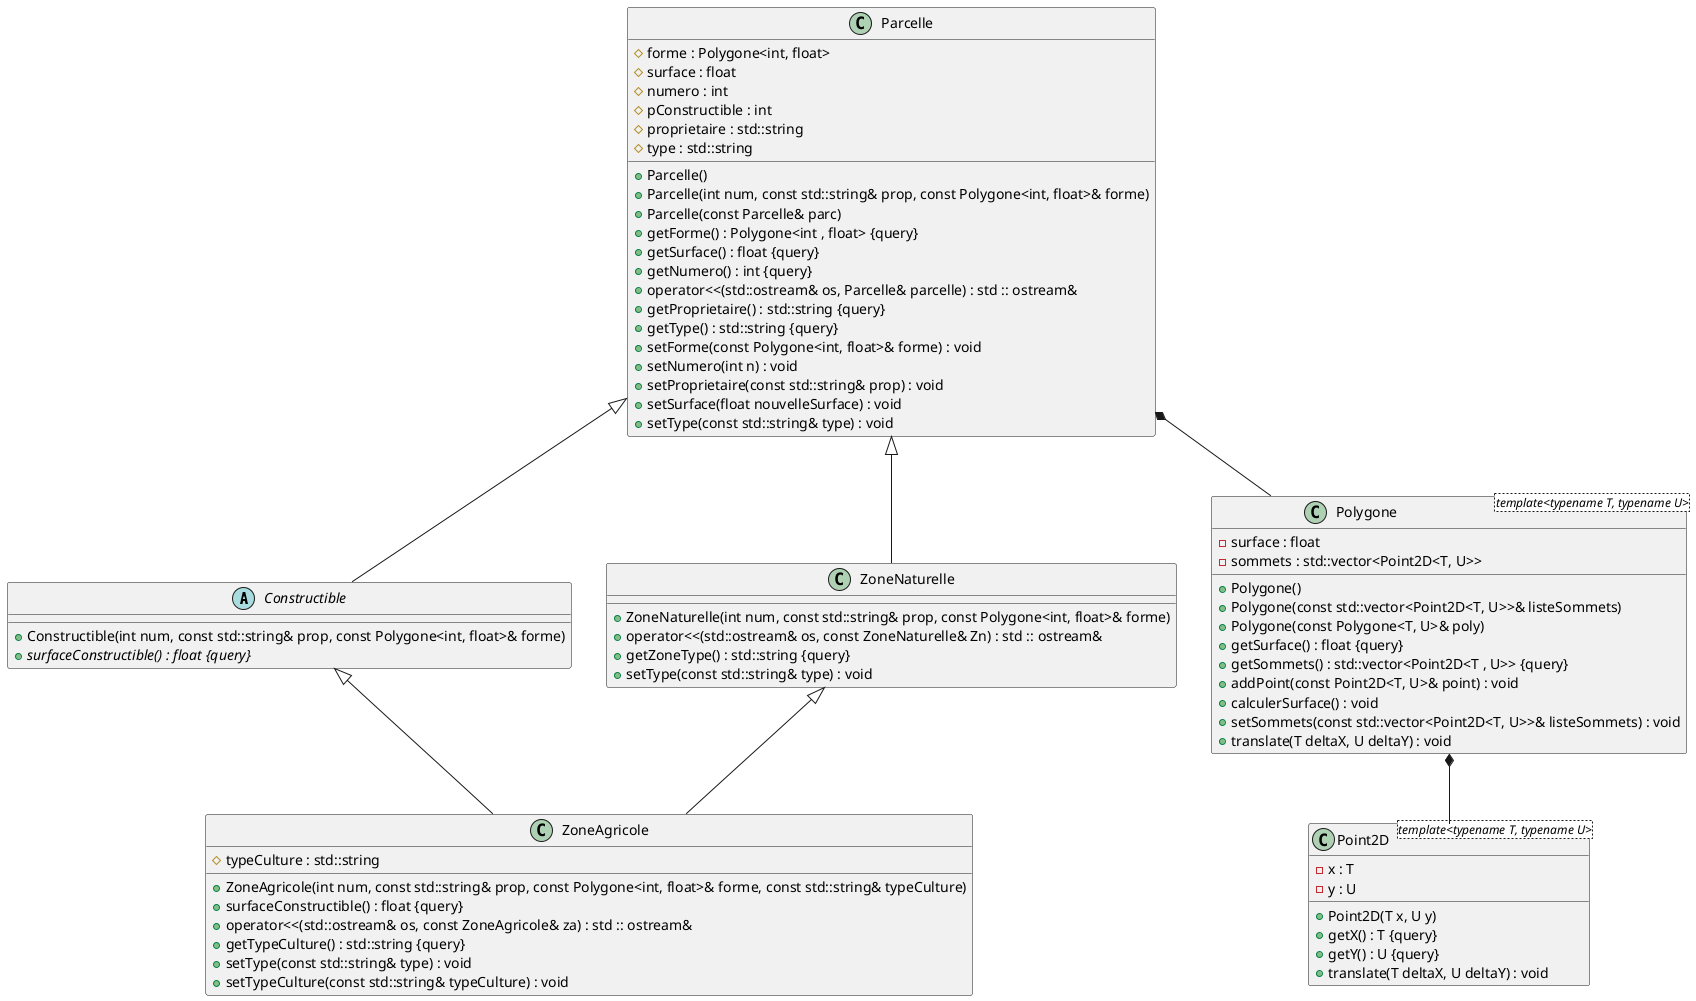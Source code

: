 @startuml





/' Objects '/

abstract class Constructible {
	+Constructible(int num, const std::string& prop, const Polygone<int, float>& forme)
	+{abstract} surfaceConstructible() : float {query}
}


class Parcelle {
	+Parcelle()
	+Parcelle(int num, const std::string& prop, const Polygone<int, float>& forme)
	+Parcelle(const Parcelle& parc)
	+getForme() : Polygone<int , float> {query}
	#forme : Polygone<int, float>
	+getSurface() : float {query}
	#surface : float
	+getNumero() : int {query}
	#numero : int
	#pConstructible : int
	+operator<<(std::ostream& os, Parcelle& parcelle) : std :: ostream&
	+getProprietaire() : std::string {query}
	+getType() : std::string {query}
	#proprietaire : std::string
	#type : std::string
	+setForme(const Polygone<int, float>& forme) : void
	+setNumero(int n) : void
	+setProprietaire(const std::string& prop) : void
	+setSurface(float nouvelleSurface) : void
	+setType(const std::string& type) : void
}


class Point2D <template<typename T, typename U>> {
	+Point2D(T x, U y)
	+getX() : T {query}
	-x : T
	+getY() : U {query}
	-y : U
	+translate(T deltaX, U deltaY) : void
}


class Polygone <template<typename T, typename U>> {
	+Polygone()
	+Polygone(const std::vector<Point2D<T, U>>& listeSommets)
	+Polygone(const Polygone<T, U>& poly)
	+getSurface() : float {query}
	-surface : float
	+getSommets() : std::vector<Point2D<T , U>> {query}
	-sommets : std::vector<Point2D<T, U>>
	+addPoint(const Point2D<T, U>& point) : void
	+calculerSurface() : void
	+setSommets(const std::vector<Point2D<T, U>>& listeSommets) : void
	+translate(T deltaX, U deltaY) : void
}


class ZoneAgricole {
	+ZoneAgricole(int num, const std::string& prop, const Polygone<int, float>& forme, const std::string& typeCulture)
	+surfaceConstructible() : float {query}
	+operator<<(std::ostream& os, const ZoneAgricole& za) : std :: ostream&
	+getTypeCulture() : std::string {query}
	#typeCulture : std::string
	+setType(const std::string& type) : void
	+setTypeCulture(const std::string& typeCulture) : void
}


class ZoneNaturelle {
	+ZoneNaturelle(int num, const std::string& prop, const Polygone<int, float>& forme)
	+operator<<(std::ostream& os, const ZoneNaturelle& Zn) : std :: ostream&
	+getZoneType() : std::string {query}
	+setType(const std::string& type) : void
}





/' Inheritance relationships '/

.Constructible <|-- .ZoneAgricole


.Parcelle <|-- .Constructible


.Parcelle <|-- .ZoneNaturelle


.ZoneNaturelle <|-- .ZoneAgricole





/' Aggregation relationships '/

.Parcelle *-- .Polygone


.Polygone *-- .Point2D






/' Nested objects '/



@enduml

